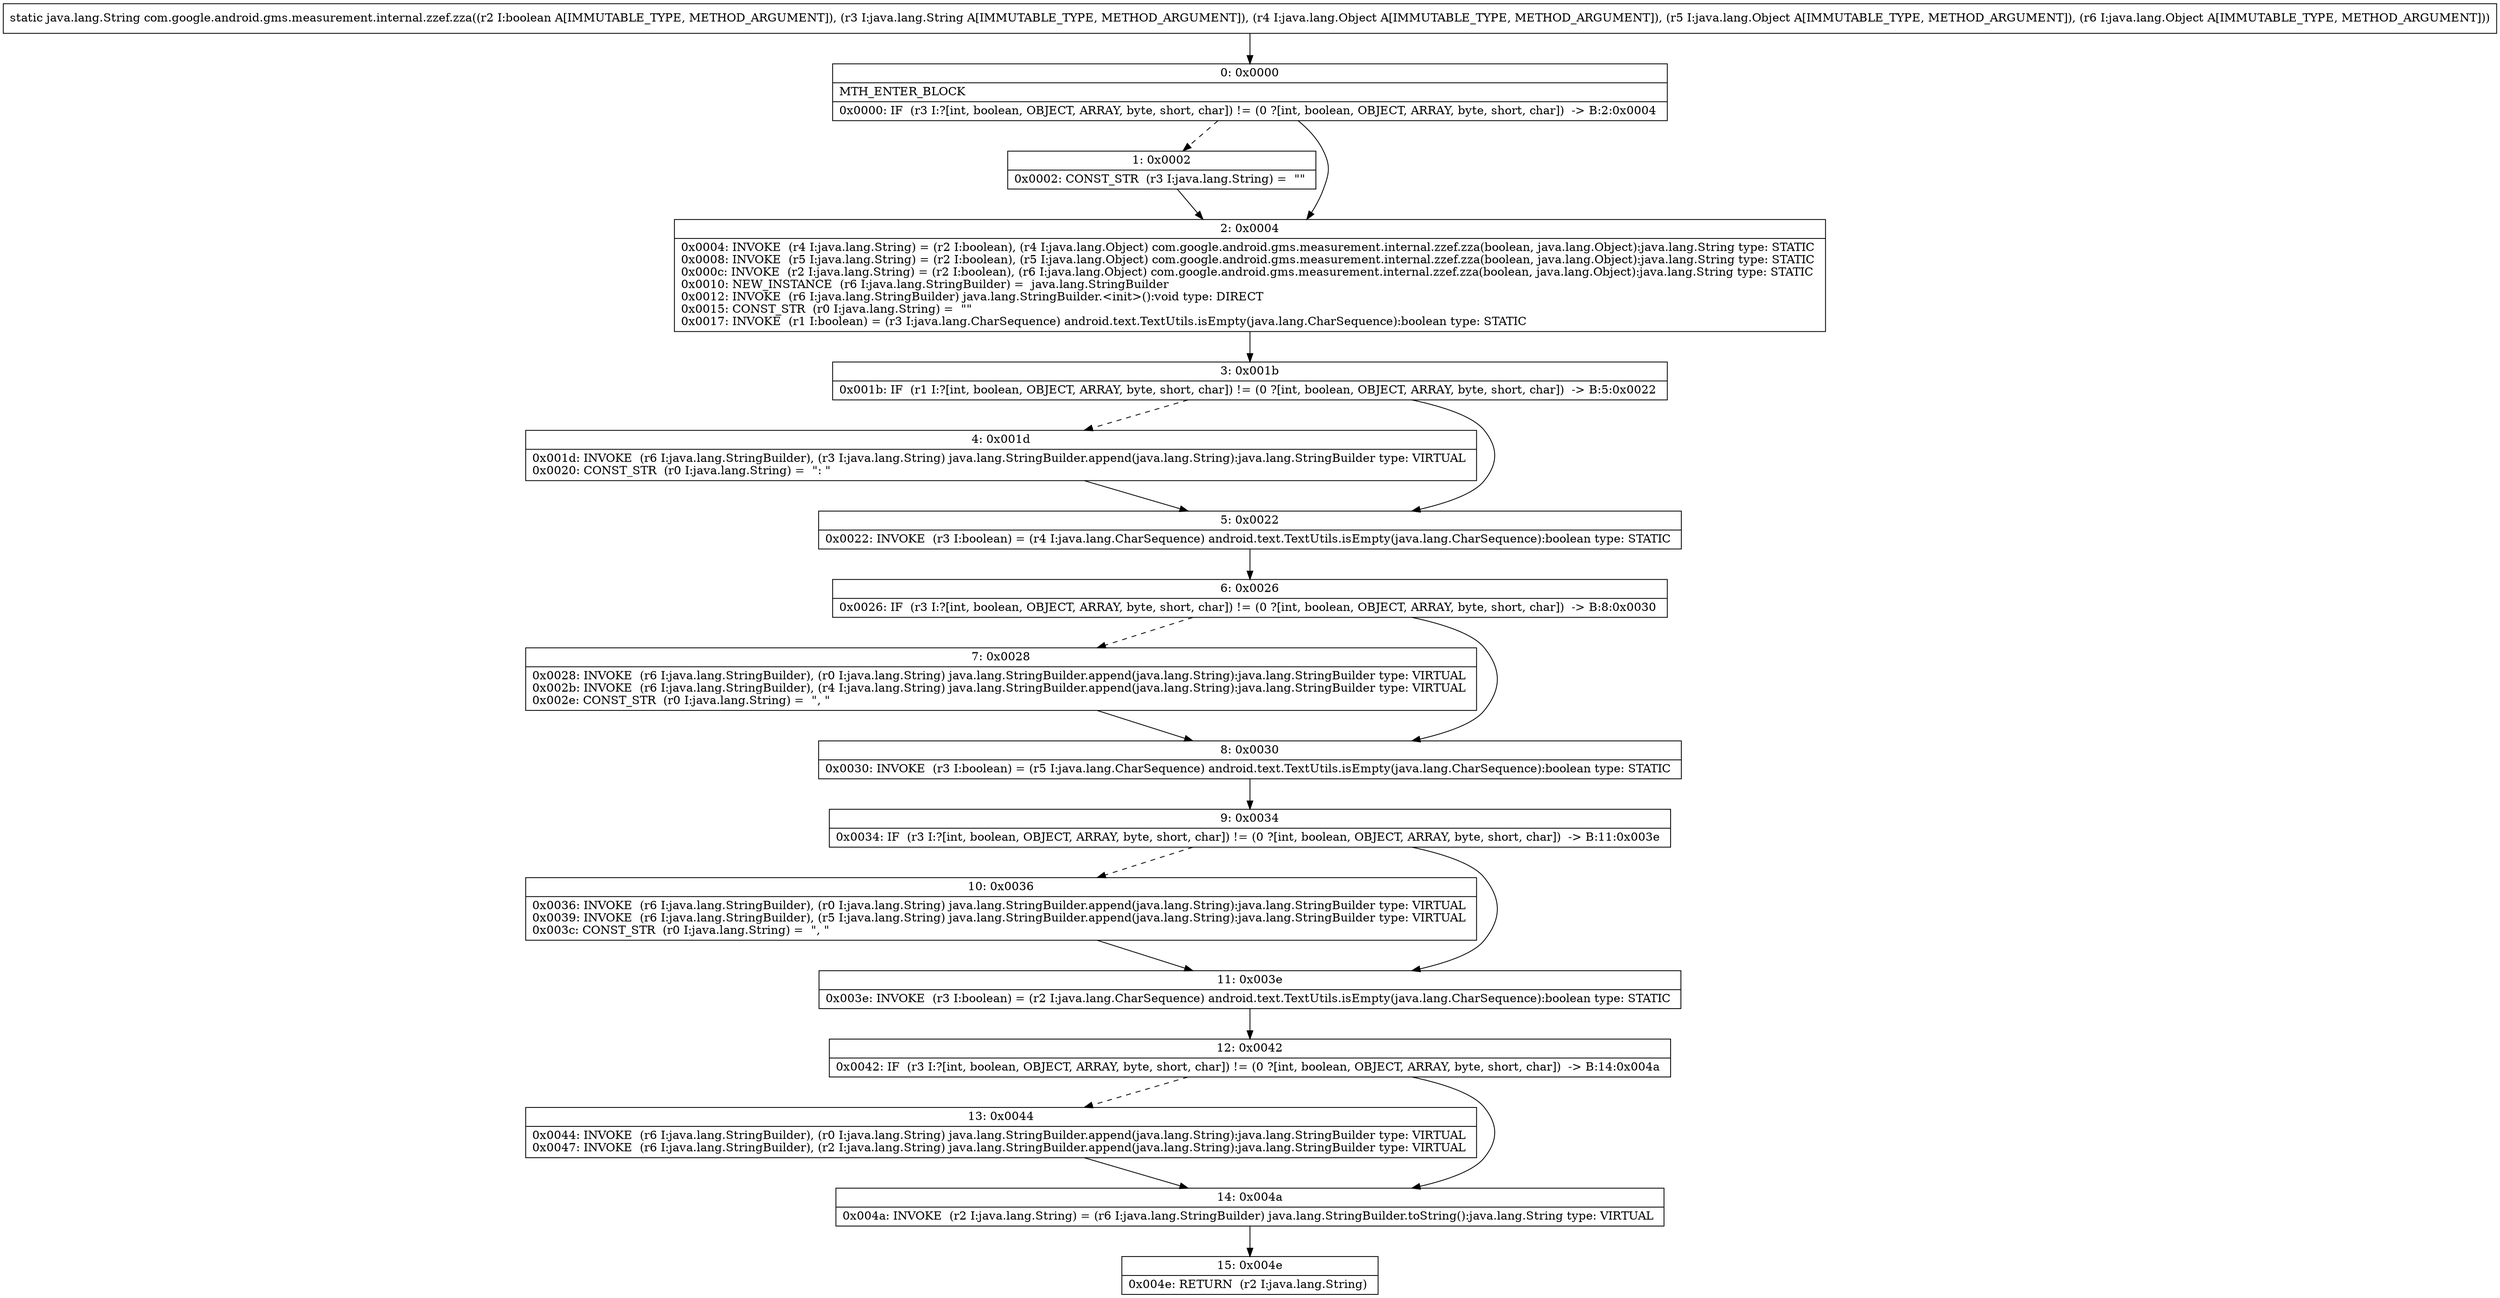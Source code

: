 digraph "CFG forcom.google.android.gms.measurement.internal.zzef.zza(ZLjava\/lang\/String;Ljava\/lang\/Object;Ljava\/lang\/Object;Ljava\/lang\/Object;)Ljava\/lang\/String;" {
Node_0 [shape=record,label="{0\:\ 0x0000|MTH_ENTER_BLOCK\l|0x0000: IF  (r3 I:?[int, boolean, OBJECT, ARRAY, byte, short, char]) != (0 ?[int, boolean, OBJECT, ARRAY, byte, short, char])  \-\> B:2:0x0004 \l}"];
Node_1 [shape=record,label="{1\:\ 0x0002|0x0002: CONST_STR  (r3 I:java.lang.String) =  \"\" \l}"];
Node_2 [shape=record,label="{2\:\ 0x0004|0x0004: INVOKE  (r4 I:java.lang.String) = (r2 I:boolean), (r4 I:java.lang.Object) com.google.android.gms.measurement.internal.zzef.zza(boolean, java.lang.Object):java.lang.String type: STATIC \l0x0008: INVOKE  (r5 I:java.lang.String) = (r2 I:boolean), (r5 I:java.lang.Object) com.google.android.gms.measurement.internal.zzef.zza(boolean, java.lang.Object):java.lang.String type: STATIC \l0x000c: INVOKE  (r2 I:java.lang.String) = (r2 I:boolean), (r6 I:java.lang.Object) com.google.android.gms.measurement.internal.zzef.zza(boolean, java.lang.Object):java.lang.String type: STATIC \l0x0010: NEW_INSTANCE  (r6 I:java.lang.StringBuilder) =  java.lang.StringBuilder \l0x0012: INVOKE  (r6 I:java.lang.StringBuilder) java.lang.StringBuilder.\<init\>():void type: DIRECT \l0x0015: CONST_STR  (r0 I:java.lang.String) =  \"\" \l0x0017: INVOKE  (r1 I:boolean) = (r3 I:java.lang.CharSequence) android.text.TextUtils.isEmpty(java.lang.CharSequence):boolean type: STATIC \l}"];
Node_3 [shape=record,label="{3\:\ 0x001b|0x001b: IF  (r1 I:?[int, boolean, OBJECT, ARRAY, byte, short, char]) != (0 ?[int, boolean, OBJECT, ARRAY, byte, short, char])  \-\> B:5:0x0022 \l}"];
Node_4 [shape=record,label="{4\:\ 0x001d|0x001d: INVOKE  (r6 I:java.lang.StringBuilder), (r3 I:java.lang.String) java.lang.StringBuilder.append(java.lang.String):java.lang.StringBuilder type: VIRTUAL \l0x0020: CONST_STR  (r0 I:java.lang.String) =  \": \" \l}"];
Node_5 [shape=record,label="{5\:\ 0x0022|0x0022: INVOKE  (r3 I:boolean) = (r4 I:java.lang.CharSequence) android.text.TextUtils.isEmpty(java.lang.CharSequence):boolean type: STATIC \l}"];
Node_6 [shape=record,label="{6\:\ 0x0026|0x0026: IF  (r3 I:?[int, boolean, OBJECT, ARRAY, byte, short, char]) != (0 ?[int, boolean, OBJECT, ARRAY, byte, short, char])  \-\> B:8:0x0030 \l}"];
Node_7 [shape=record,label="{7\:\ 0x0028|0x0028: INVOKE  (r6 I:java.lang.StringBuilder), (r0 I:java.lang.String) java.lang.StringBuilder.append(java.lang.String):java.lang.StringBuilder type: VIRTUAL \l0x002b: INVOKE  (r6 I:java.lang.StringBuilder), (r4 I:java.lang.String) java.lang.StringBuilder.append(java.lang.String):java.lang.StringBuilder type: VIRTUAL \l0x002e: CONST_STR  (r0 I:java.lang.String) =  \", \" \l}"];
Node_8 [shape=record,label="{8\:\ 0x0030|0x0030: INVOKE  (r3 I:boolean) = (r5 I:java.lang.CharSequence) android.text.TextUtils.isEmpty(java.lang.CharSequence):boolean type: STATIC \l}"];
Node_9 [shape=record,label="{9\:\ 0x0034|0x0034: IF  (r3 I:?[int, boolean, OBJECT, ARRAY, byte, short, char]) != (0 ?[int, boolean, OBJECT, ARRAY, byte, short, char])  \-\> B:11:0x003e \l}"];
Node_10 [shape=record,label="{10\:\ 0x0036|0x0036: INVOKE  (r6 I:java.lang.StringBuilder), (r0 I:java.lang.String) java.lang.StringBuilder.append(java.lang.String):java.lang.StringBuilder type: VIRTUAL \l0x0039: INVOKE  (r6 I:java.lang.StringBuilder), (r5 I:java.lang.String) java.lang.StringBuilder.append(java.lang.String):java.lang.StringBuilder type: VIRTUAL \l0x003c: CONST_STR  (r0 I:java.lang.String) =  \", \" \l}"];
Node_11 [shape=record,label="{11\:\ 0x003e|0x003e: INVOKE  (r3 I:boolean) = (r2 I:java.lang.CharSequence) android.text.TextUtils.isEmpty(java.lang.CharSequence):boolean type: STATIC \l}"];
Node_12 [shape=record,label="{12\:\ 0x0042|0x0042: IF  (r3 I:?[int, boolean, OBJECT, ARRAY, byte, short, char]) != (0 ?[int, boolean, OBJECT, ARRAY, byte, short, char])  \-\> B:14:0x004a \l}"];
Node_13 [shape=record,label="{13\:\ 0x0044|0x0044: INVOKE  (r6 I:java.lang.StringBuilder), (r0 I:java.lang.String) java.lang.StringBuilder.append(java.lang.String):java.lang.StringBuilder type: VIRTUAL \l0x0047: INVOKE  (r6 I:java.lang.StringBuilder), (r2 I:java.lang.String) java.lang.StringBuilder.append(java.lang.String):java.lang.StringBuilder type: VIRTUAL \l}"];
Node_14 [shape=record,label="{14\:\ 0x004a|0x004a: INVOKE  (r2 I:java.lang.String) = (r6 I:java.lang.StringBuilder) java.lang.StringBuilder.toString():java.lang.String type: VIRTUAL \l}"];
Node_15 [shape=record,label="{15\:\ 0x004e|0x004e: RETURN  (r2 I:java.lang.String) \l}"];
MethodNode[shape=record,label="{static java.lang.String com.google.android.gms.measurement.internal.zzef.zza((r2 I:boolean A[IMMUTABLE_TYPE, METHOD_ARGUMENT]), (r3 I:java.lang.String A[IMMUTABLE_TYPE, METHOD_ARGUMENT]), (r4 I:java.lang.Object A[IMMUTABLE_TYPE, METHOD_ARGUMENT]), (r5 I:java.lang.Object A[IMMUTABLE_TYPE, METHOD_ARGUMENT]), (r6 I:java.lang.Object A[IMMUTABLE_TYPE, METHOD_ARGUMENT])) }"];
MethodNode -> Node_0;
Node_0 -> Node_1[style=dashed];
Node_0 -> Node_2;
Node_1 -> Node_2;
Node_2 -> Node_3;
Node_3 -> Node_4[style=dashed];
Node_3 -> Node_5;
Node_4 -> Node_5;
Node_5 -> Node_6;
Node_6 -> Node_7[style=dashed];
Node_6 -> Node_8;
Node_7 -> Node_8;
Node_8 -> Node_9;
Node_9 -> Node_10[style=dashed];
Node_9 -> Node_11;
Node_10 -> Node_11;
Node_11 -> Node_12;
Node_12 -> Node_13[style=dashed];
Node_12 -> Node_14;
Node_13 -> Node_14;
Node_14 -> Node_15;
}

